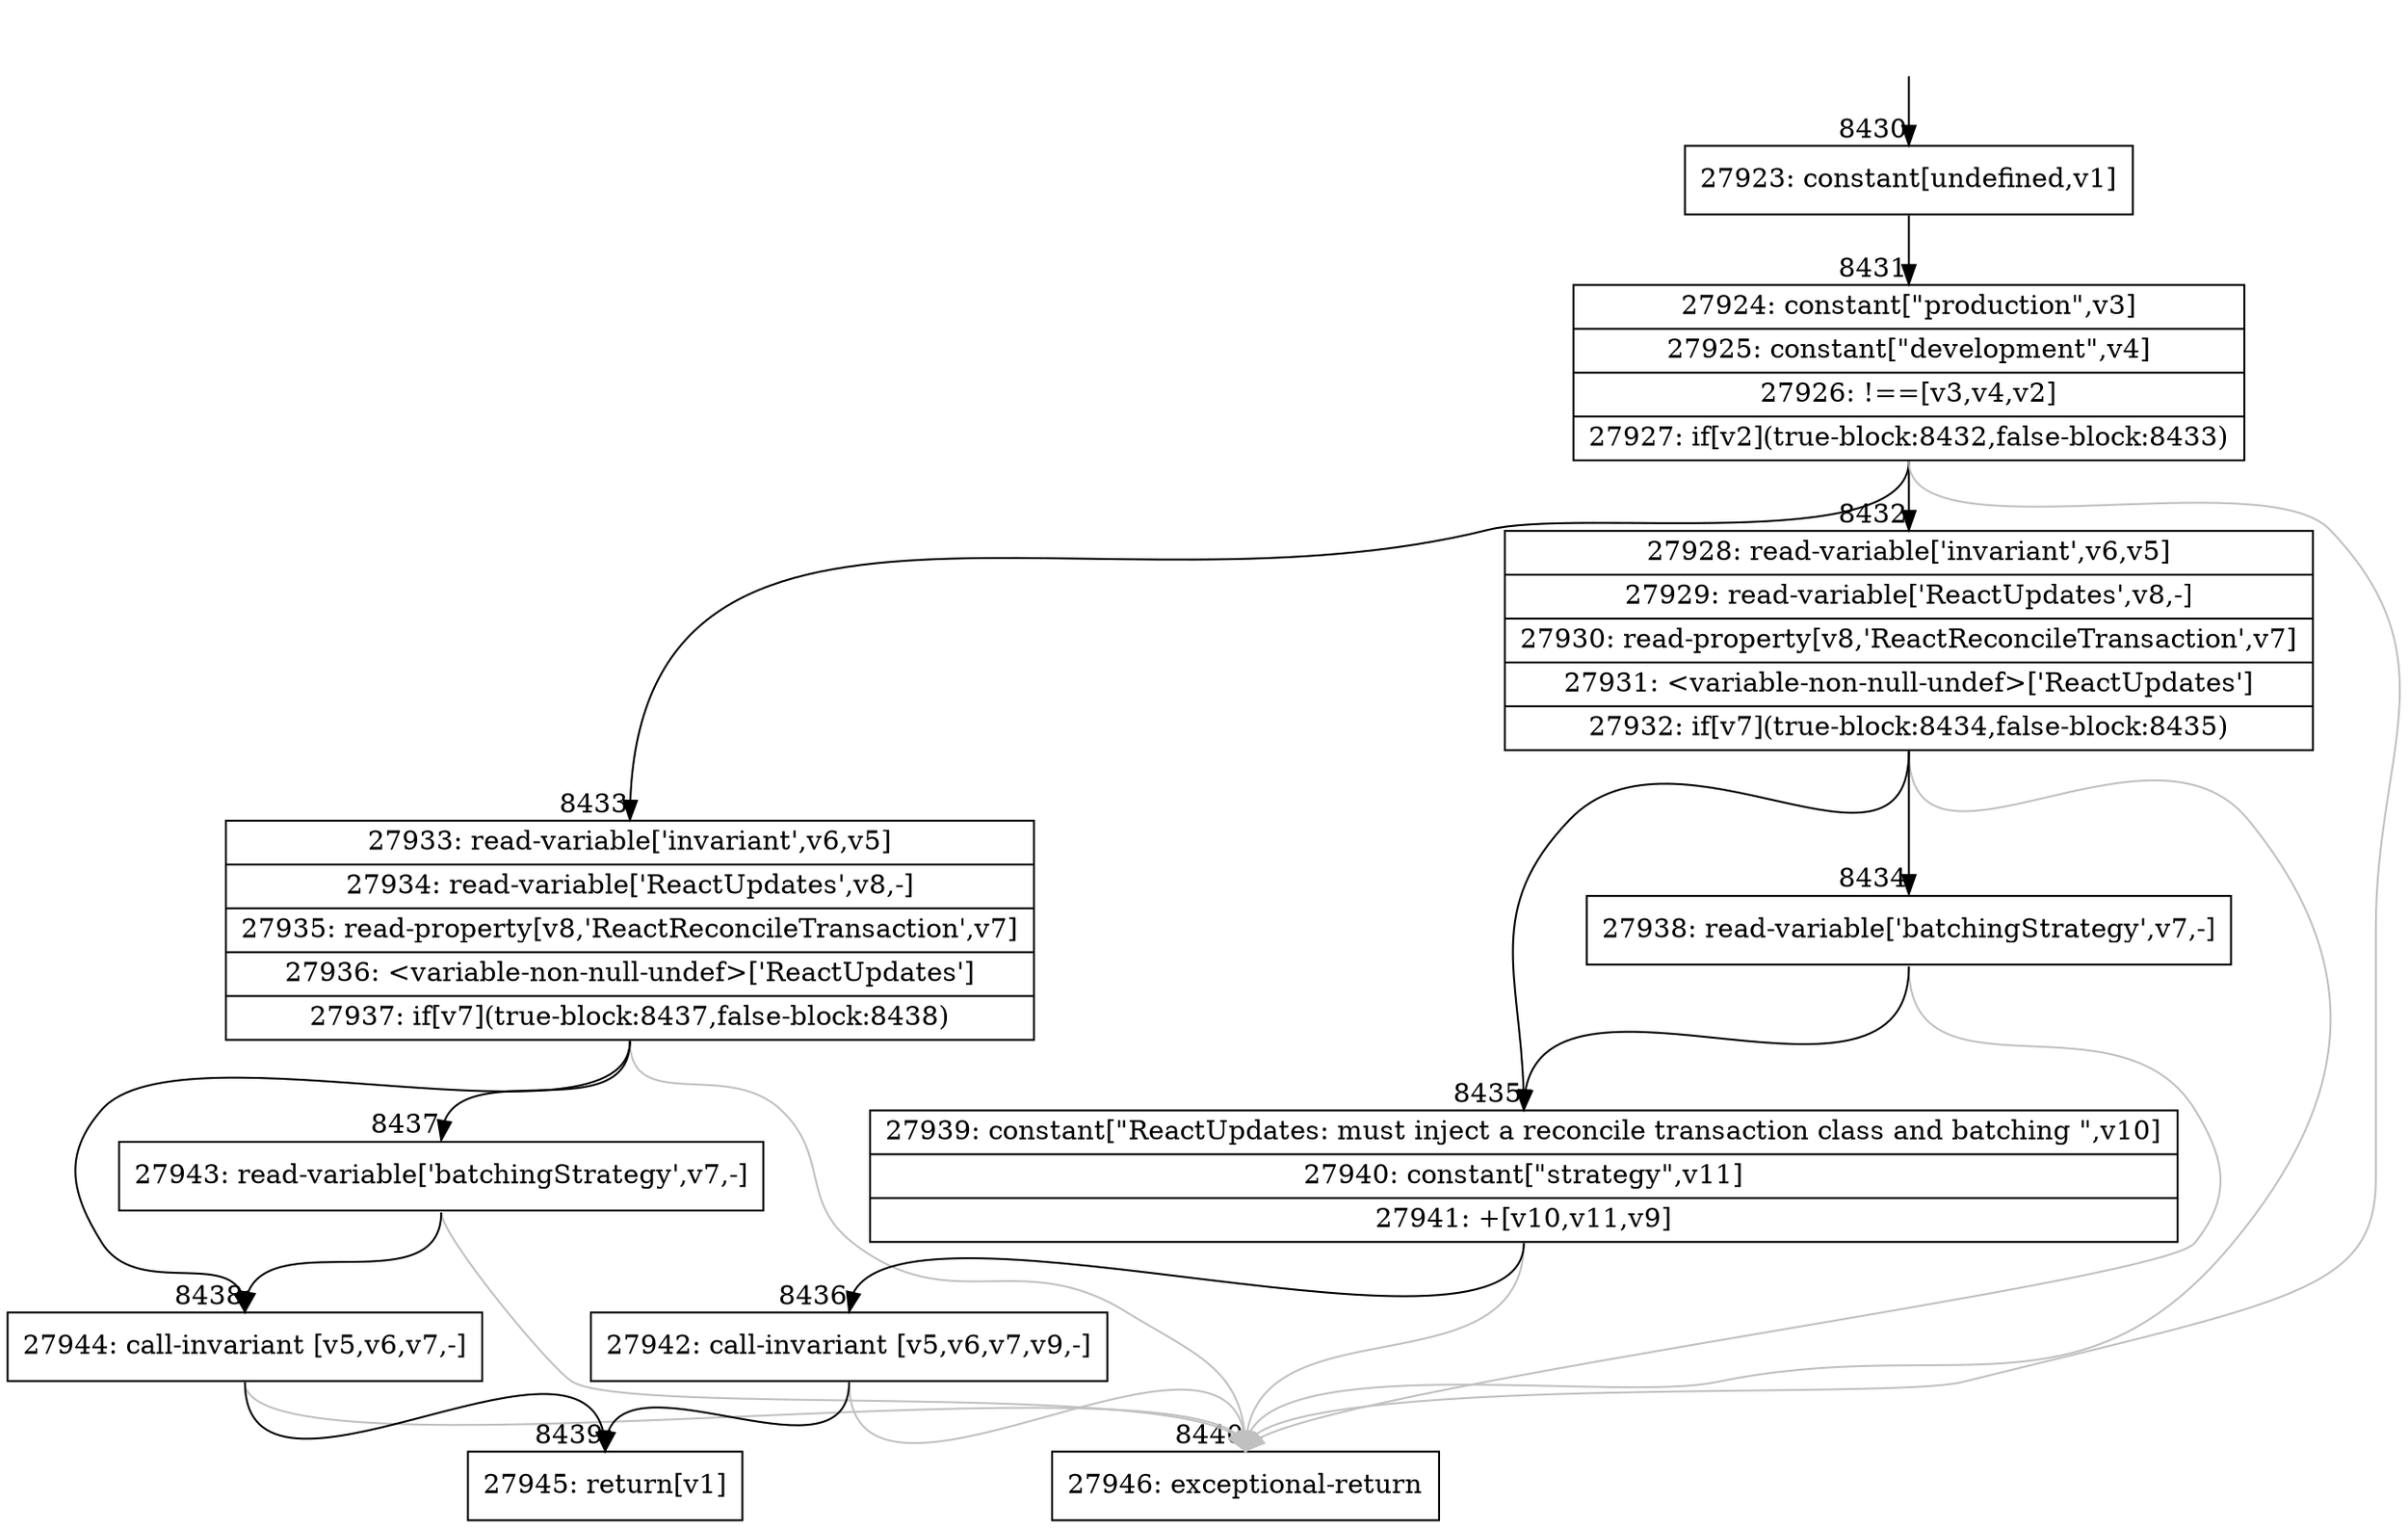 digraph {
rankdir="TD"
BB_entry619[shape=none,label=""];
BB_entry619 -> BB8430 [tailport=s, headport=n, headlabel="    8430"]
BB8430 [shape=record label="{27923: constant[undefined,v1]}" ] 
BB8430 -> BB8431 [tailport=s, headport=n, headlabel="      8431"]
BB8431 [shape=record label="{27924: constant[\"production\",v3]|27925: constant[\"development\",v4]|27926: !==[v3,v4,v2]|27927: if[v2](true-block:8432,false-block:8433)}" ] 
BB8431 -> BB8432 [tailport=s, headport=n, headlabel="      8432"]
BB8431 -> BB8433 [tailport=s, headport=n, headlabel="      8433"]
BB8431 -> BB8440 [tailport=s, headport=n, color=gray, headlabel="      8440"]
BB8432 [shape=record label="{27928: read-variable['invariant',v6,v5]|27929: read-variable['ReactUpdates',v8,-]|27930: read-property[v8,'ReactReconcileTransaction',v7]|27931: \<variable-non-null-undef\>['ReactUpdates']|27932: if[v7](true-block:8434,false-block:8435)}" ] 
BB8432 -> BB8435 [tailport=s, headport=n, headlabel="      8435"]
BB8432 -> BB8434 [tailport=s, headport=n, headlabel="      8434"]
BB8432 -> BB8440 [tailport=s, headport=n, color=gray]
BB8433 [shape=record label="{27933: read-variable['invariant',v6,v5]|27934: read-variable['ReactUpdates',v8,-]|27935: read-property[v8,'ReactReconcileTransaction',v7]|27936: \<variable-non-null-undef\>['ReactUpdates']|27937: if[v7](true-block:8437,false-block:8438)}" ] 
BB8433 -> BB8438 [tailport=s, headport=n, headlabel="      8438"]
BB8433 -> BB8437 [tailport=s, headport=n, headlabel="      8437"]
BB8433 -> BB8440 [tailport=s, headport=n, color=gray]
BB8434 [shape=record label="{27938: read-variable['batchingStrategy',v7,-]}" ] 
BB8434 -> BB8435 [tailport=s, headport=n]
BB8434 -> BB8440 [tailport=s, headport=n, color=gray]
BB8435 [shape=record label="{27939: constant[\"ReactUpdates: must inject a reconcile transaction class and batching \",v10]|27940: constant[\"strategy\",v11]|27941: +[v10,v11,v9]}" ] 
BB8435 -> BB8436 [tailport=s, headport=n, headlabel="      8436"]
BB8435 -> BB8440 [tailport=s, headport=n, color=gray]
BB8436 [shape=record label="{27942: call-invariant [v5,v6,v7,v9,-]}" ] 
BB8436 -> BB8439 [tailport=s, headport=n, headlabel="      8439"]
BB8436 -> BB8440 [tailport=s, headport=n, color=gray]
BB8437 [shape=record label="{27943: read-variable['batchingStrategy',v7,-]}" ] 
BB8437 -> BB8438 [tailport=s, headport=n]
BB8437 -> BB8440 [tailport=s, headport=n, color=gray]
BB8438 [shape=record label="{27944: call-invariant [v5,v6,v7,-]}" ] 
BB8438 -> BB8439 [tailport=s, headport=n]
BB8438 -> BB8440 [tailport=s, headport=n, color=gray]
BB8439 [shape=record label="{27945: return[v1]}" ] 
BB8440 [shape=record label="{27946: exceptional-return}" ] 
//#$~ 14804
}
